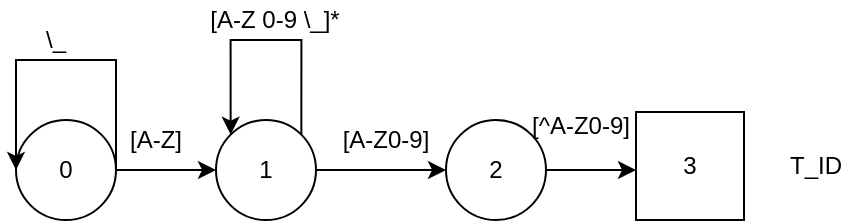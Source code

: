 <mxfile version="13.7.9" type="device" pages="2"><diagram id="QpLtnU1Z6d3YHXVOQtUx" name="Page-1"><mxGraphModel dx="1422" dy="824" grid="1" gridSize="10" guides="1" tooltips="1" connect="1" arrows="1" fold="1" page="1" pageScale="1" pageWidth="827" pageHeight="1169" math="0" shadow="0"><root><mxCell id="0"/><mxCell id="1" parent="0"/><mxCell id="Urn1wWaxP-21God55OIS-6" style="edgeStyle=orthogonalEdgeStyle;rounded=0;orthogonalLoop=1;jettySize=auto;html=1;entryX=0;entryY=0.5;entryDx=0;entryDy=0;" parent="1" source="Urn1wWaxP-21God55OIS-3" target="Urn1wWaxP-21God55OIS-4" edge="1"><mxGeometry relative="1" as="geometry"/></mxCell><mxCell id="Urn1wWaxP-21God55OIS-3" value="0" style="ellipse;whiteSpace=wrap;html=1;aspect=fixed;" parent="1" vertex="1"><mxGeometry x="50" y="200" width="50" height="50" as="geometry"/></mxCell><mxCell id="Urn1wWaxP-21God55OIS-7" style="edgeStyle=orthogonalEdgeStyle;rounded=0;orthogonalLoop=1;jettySize=auto;html=1;exitX=1;exitY=0.5;exitDx=0;exitDy=0;entryX=0;entryY=0.5;entryDx=0;entryDy=0;" parent="1" source="Urn1wWaxP-21God55OIS-4" target="Urn1wWaxP-21God55OIS-5" edge="1"><mxGeometry relative="1" as="geometry"/></mxCell><mxCell id="Urn1wWaxP-21God55OIS-8" style="edgeStyle=orthogonalEdgeStyle;rounded=0;orthogonalLoop=1;jettySize=auto;html=1;exitX=1;exitY=0;exitDx=0;exitDy=0;entryX=0;entryY=0;entryDx=0;entryDy=0;" parent="1" source="Urn1wWaxP-21God55OIS-4" target="Urn1wWaxP-21God55OIS-4" edge="1"><mxGeometry relative="1" as="geometry"><mxPoint x="150" y="170" as="targetPoint"/><Array as="points"><mxPoint x="193" y="160"/><mxPoint x="157" y="160"/></Array></mxGeometry></mxCell><mxCell id="Urn1wWaxP-21God55OIS-4" value="1" style="ellipse;whiteSpace=wrap;html=1;aspect=fixed;" parent="1" vertex="1"><mxGeometry x="150" y="200" width="50" height="50" as="geometry"/></mxCell><mxCell id="iP-9i2aN5UX0r0S6A6A1-3" value="" style="edgeStyle=orthogonalEdgeStyle;rounded=0;orthogonalLoop=1;jettySize=auto;html=1;" parent="1" source="Urn1wWaxP-21God55OIS-5" target="JLc_JgziMBlcsgL7ozcc-2" edge="1"><mxGeometry relative="1" as="geometry"><Array as="points"><mxPoint x="360" y="225"/><mxPoint x="360" y="225"/></Array></mxGeometry></mxCell><mxCell id="Urn1wWaxP-21God55OIS-5" value="2" style="ellipse;whiteSpace=wrap;html=1;aspect=fixed;" parent="1" vertex="1"><mxGeometry x="265" y="200" width="50" height="50" as="geometry"/></mxCell><mxCell id="Urn1wWaxP-21God55OIS-11" value="[A-Z]" style="text;html=1;strokeColor=none;fillColor=none;align=center;verticalAlign=middle;whiteSpace=wrap;rounded=0;" parent="1" vertex="1"><mxGeometry x="100" y="200" width="40" height="20" as="geometry"/></mxCell><mxCell id="Urn1wWaxP-21God55OIS-12" value="[A-Z 0-9 \_]*" style="text;html=1;strokeColor=none;fillColor=none;align=center;verticalAlign=middle;whiteSpace=wrap;rounded=0;" parent="1" vertex="1"><mxGeometry x="127.5" y="140" width="102.5" height="20" as="geometry"/></mxCell><mxCell id="Urn1wWaxP-21God55OIS-13" value="[A-Z0-9]" style="text;html=1;strokeColor=none;fillColor=none;align=center;verticalAlign=middle;whiteSpace=wrap;rounded=0;" parent="1" vertex="1"><mxGeometry x="210" y="200" width="50" height="20" as="geometry"/></mxCell><mxCell id="Urn1wWaxP-21God55OIS-17" value="T_ID" style="text;html=1;strokeColor=none;fillColor=none;align=center;verticalAlign=middle;whiteSpace=wrap;rounded=0;" parent="1" vertex="1"><mxGeometry x="430" y="213" width="40" height="20" as="geometry"/></mxCell><mxCell id="JLc_JgziMBlcsgL7ozcc-2" value="3&lt;br&gt;" style="whiteSpace=wrap;html=1;aspect=fixed;" parent="1" vertex="1"><mxGeometry x="360" y="196" width="54" height="54" as="geometry"/></mxCell><mxCell id="iP-9i2aN5UX0r0S6A6A1-1" style="edgeStyle=orthogonalEdgeStyle;rounded=0;orthogonalLoop=1;jettySize=auto;html=1;exitX=1;exitY=0.5;exitDx=0;exitDy=0;entryX=0;entryY=0.5;entryDx=0;entryDy=0;" parent="1" source="Urn1wWaxP-21God55OIS-3" target="Urn1wWaxP-21God55OIS-3" edge="1"><mxGeometry relative="1" as="geometry"><Array as="points"><mxPoint x="100" y="170"/><mxPoint x="50" y="170"/></Array></mxGeometry></mxCell><mxCell id="iP-9i2aN5UX0r0S6A6A1-2" value="\_" style="text;html=1;strokeColor=none;fillColor=none;align=center;verticalAlign=middle;whiteSpace=wrap;rounded=0;" parent="1" vertex="1"><mxGeometry x="50" y="150" width="40" height="20" as="geometry"/></mxCell><mxCell id="iP-9i2aN5UX0r0S6A6A1-4" value="[^A-Z0-9]" style="text;html=1;strokeColor=none;fillColor=none;align=center;verticalAlign=middle;whiteSpace=wrap;rounded=0;" parent="1" vertex="1"><mxGeometry x="305" y="193" width="55" height="20" as="geometry"/></mxCell></root></mxGraphModel></diagram><diagram id="nl0md8UprW85NviiNjXn" name="Page-2"><mxGraphModel dx="1422" dy="824" grid="1" gridSize="10" guides="1" tooltips="1" connect="1" arrows="1" fold="1" page="1" pageScale="1" pageWidth="850" pageHeight="1100" math="0" shadow="0"><root><mxCell id="3vfqUgQhQzdyESZ0m7Jc-0"/><mxCell id="3vfqUgQhQzdyESZ0m7Jc-1" parent="3vfqUgQhQzdyESZ0m7Jc-0"/></root></mxGraphModel></diagram></mxfile>